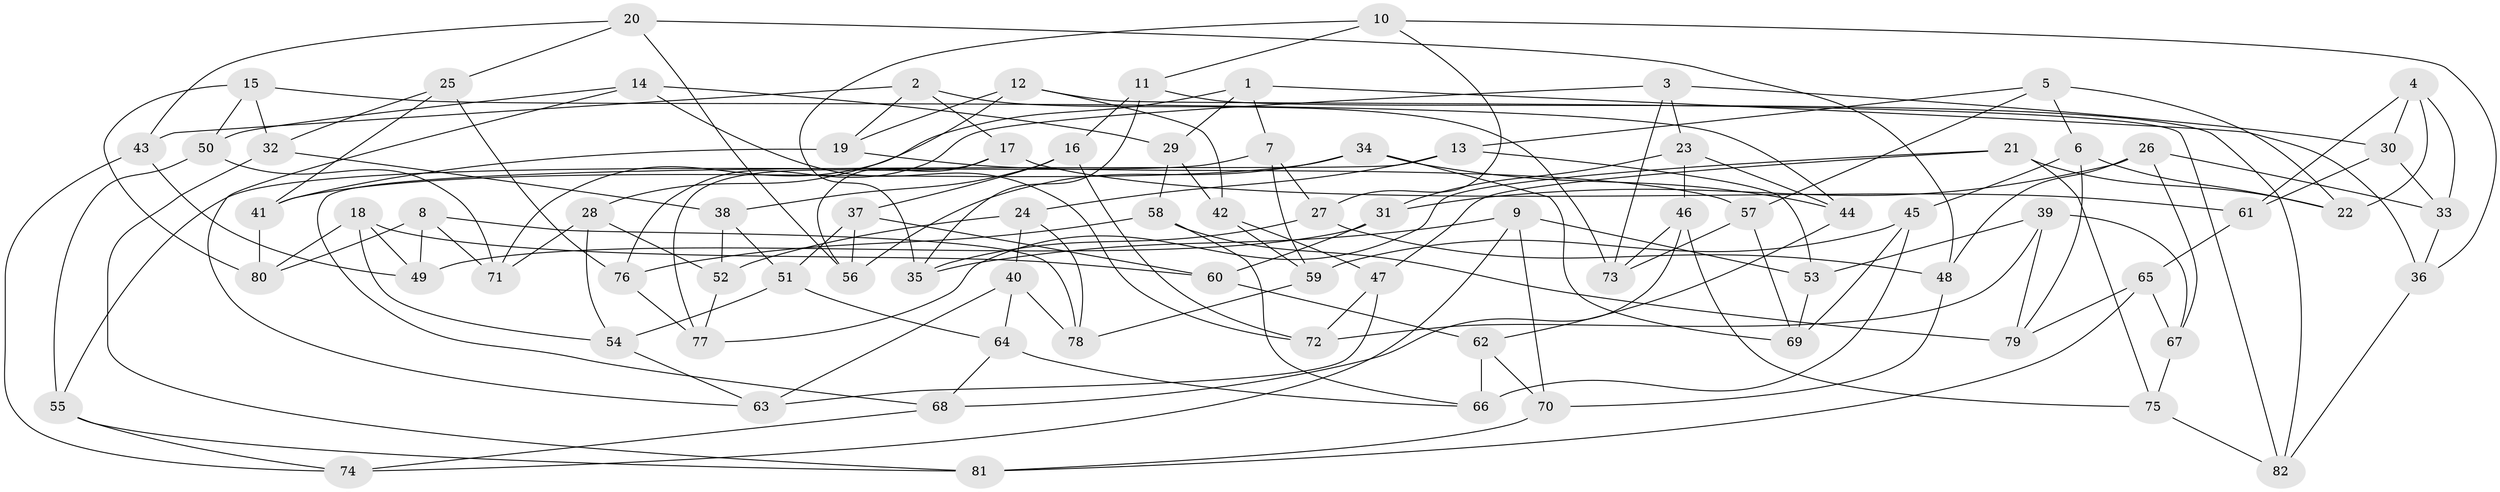 // Generated by graph-tools (version 1.1) at 2025/03/03/09/25 03:03:00]
// undirected, 82 vertices, 164 edges
graph export_dot {
graph [start="1"]
  node [color=gray90,style=filled];
  1;
  2;
  3;
  4;
  5;
  6;
  7;
  8;
  9;
  10;
  11;
  12;
  13;
  14;
  15;
  16;
  17;
  18;
  19;
  20;
  21;
  22;
  23;
  24;
  25;
  26;
  27;
  28;
  29;
  30;
  31;
  32;
  33;
  34;
  35;
  36;
  37;
  38;
  39;
  40;
  41;
  42;
  43;
  44;
  45;
  46;
  47;
  48;
  49;
  50;
  51;
  52;
  53;
  54;
  55;
  56;
  57;
  58;
  59;
  60;
  61;
  62;
  63;
  64;
  65;
  66;
  67;
  68;
  69;
  70;
  71;
  72;
  73;
  74;
  75;
  76;
  77;
  78;
  79;
  80;
  81;
  82;
  1 -- 71;
  1 -- 29;
  1 -- 36;
  1 -- 7;
  2 -- 19;
  2 -- 17;
  2 -- 73;
  2 -- 43;
  3 -- 23;
  3 -- 30;
  3 -- 73;
  3 -- 76;
  4 -- 30;
  4 -- 33;
  4 -- 22;
  4 -- 61;
  5 -- 57;
  5 -- 22;
  5 -- 6;
  5 -- 13;
  6 -- 22;
  6 -- 79;
  6 -- 45;
  7 -- 27;
  7 -- 59;
  7 -- 55;
  8 -- 71;
  8 -- 80;
  8 -- 49;
  8 -- 78;
  9 -- 70;
  9 -- 35;
  9 -- 53;
  9 -- 74;
  10 -- 36;
  10 -- 27;
  10 -- 11;
  10 -- 35;
  11 -- 35;
  11 -- 16;
  11 -- 82;
  12 -- 42;
  12 -- 82;
  12 -- 19;
  12 -- 28;
  13 -- 68;
  13 -- 24;
  13 -- 53;
  14 -- 63;
  14 -- 72;
  14 -- 50;
  14 -- 29;
  15 -- 32;
  15 -- 50;
  15 -- 44;
  15 -- 80;
  16 -- 38;
  16 -- 72;
  16 -- 37;
  17 -- 56;
  17 -- 77;
  17 -- 61;
  18 -- 54;
  18 -- 49;
  18 -- 80;
  18 -- 60;
  19 -- 57;
  19 -- 41;
  20 -- 25;
  20 -- 56;
  20 -- 43;
  20 -- 48;
  21 -- 47;
  21 -- 75;
  21 -- 77;
  21 -- 22;
  23 -- 46;
  23 -- 31;
  23 -- 44;
  24 -- 40;
  24 -- 78;
  24 -- 52;
  25 -- 76;
  25 -- 41;
  25 -- 32;
  26 -- 67;
  26 -- 31;
  26 -- 33;
  26 -- 48;
  27 -- 48;
  27 -- 35;
  28 -- 71;
  28 -- 52;
  28 -- 54;
  29 -- 58;
  29 -- 42;
  30 -- 33;
  30 -- 61;
  31 -- 49;
  31 -- 60;
  32 -- 81;
  32 -- 38;
  33 -- 36;
  34 -- 69;
  34 -- 56;
  34 -- 44;
  34 -- 41;
  36 -- 82;
  37 -- 60;
  37 -- 51;
  37 -- 56;
  38 -- 51;
  38 -- 52;
  39 -- 79;
  39 -- 72;
  39 -- 67;
  39 -- 53;
  40 -- 63;
  40 -- 78;
  40 -- 64;
  41 -- 80;
  42 -- 59;
  42 -- 47;
  43 -- 74;
  43 -- 49;
  44 -- 62;
  45 -- 59;
  45 -- 66;
  45 -- 69;
  46 -- 75;
  46 -- 68;
  46 -- 73;
  47 -- 72;
  47 -- 63;
  48 -- 70;
  50 -- 71;
  50 -- 55;
  51 -- 54;
  51 -- 64;
  52 -- 77;
  53 -- 69;
  54 -- 63;
  55 -- 81;
  55 -- 74;
  57 -- 73;
  57 -- 69;
  58 -- 76;
  58 -- 79;
  58 -- 66;
  59 -- 78;
  60 -- 62;
  61 -- 65;
  62 -- 70;
  62 -- 66;
  64 -- 66;
  64 -- 68;
  65 -- 67;
  65 -- 81;
  65 -- 79;
  67 -- 75;
  68 -- 74;
  70 -- 81;
  75 -- 82;
  76 -- 77;
}
